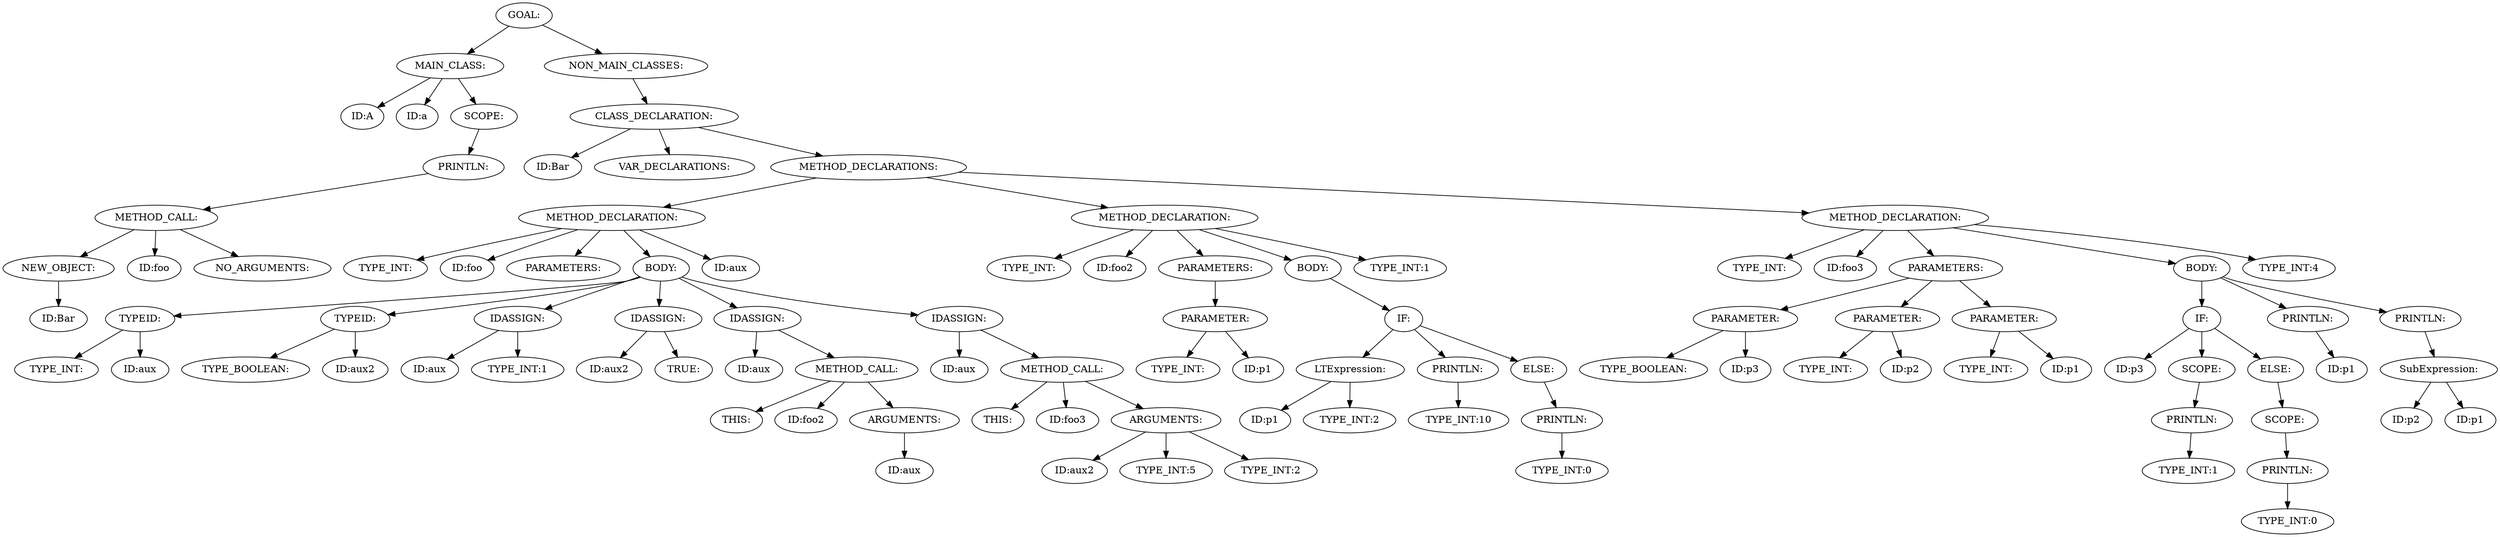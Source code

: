 digraph {
n0 [label="GOAL:"];
n1 [label="MAIN_CLASS:"];
n2 [label="ID:A"];
n1 -> n2
n3 [label="ID:a"];
n1 -> n3
n4 [label="SCOPE:"];
n5 [label="PRINTLN:"];
n6 [label="METHOD_CALL:"];
n7 [label="NEW_OBJECT:"];
n8 [label="ID:Bar"];
n7 -> n8
n6 -> n7
n9 [label="ID:foo"];
n6 -> n9
n10 [label="NO_ARGUMENTS:"];
n6 -> n10
n5 -> n6
n4 -> n5
n1 -> n4
n0 -> n1
n11 [label="NON_MAIN_CLASSES:"];
n12 [label="CLASS_DECLARATION:"];
n13 [label="ID:Bar"];
n12 -> n13
n14 [label="VAR_DECLARATIONS:"];
n12 -> n14
n15 [label="METHOD_DECLARATIONS:"];
n16 [label="METHOD_DECLARATION:"];
n17 [label="TYPE_INT:"];
n16 -> n17
n18 [label="ID:foo"];
n16 -> n18
n19 [label="PARAMETERS:"];
n16 -> n19
n20 [label="BODY:"];
n21 [label="TYPEID:"];
n22 [label="TYPE_INT:"];
n21 -> n22
n23 [label="ID:aux"];
n21 -> n23
n20 -> n21
n24 [label="TYPEID:"];
n25 [label="TYPE_BOOLEAN:"];
n24 -> n25
n26 [label="ID:aux2"];
n24 -> n26
n20 -> n24
n27 [label="IDASSIGN:"];
n28 [label="ID:aux"];
n27 -> n28
n29 [label="TYPE_INT:1"];
n27 -> n29
n20 -> n27
n30 [label="IDASSIGN:"];
n31 [label="ID:aux2"];
n30 -> n31
n32 [label="TRUE:"];
n30 -> n32
n20 -> n30
n33 [label="IDASSIGN:"];
n34 [label="ID:aux"];
n33 -> n34
n35 [label="METHOD_CALL:"];
n36 [label="THIS:"];
n35 -> n36
n37 [label="ID:foo2"];
n35 -> n37
n38 [label="ARGUMENTS:"];
n39 [label="ID:aux"];
n38 -> n39
n35 -> n38
n33 -> n35
n20 -> n33
n40 [label="IDASSIGN:"];
n41 [label="ID:aux"];
n40 -> n41
n42 [label="METHOD_CALL:"];
n43 [label="THIS:"];
n42 -> n43
n44 [label="ID:foo3"];
n42 -> n44
n45 [label="ARGUMENTS:"];
n46 [label="ID:aux2"];
n45 -> n46
n47 [label="TYPE_INT:5"];
n45 -> n47
n48 [label="TYPE_INT:2"];
n45 -> n48
n42 -> n45
n40 -> n42
n20 -> n40
n16 -> n20
n49 [label="ID:aux"];
n16 -> n49
n15 -> n16
n50 [label="METHOD_DECLARATION:"];
n51 [label="TYPE_INT:"];
n50 -> n51
n52 [label="ID:foo2"];
n50 -> n52
n53 [label="PARAMETERS:"];
n54 [label="PARAMETER:"];
n55 [label="TYPE_INT:"];
n54 -> n55
n56 [label="ID:p1"];
n54 -> n56
n53 -> n54
n50 -> n53
n57 [label="BODY:"];
n58 [label="IF:"];
n59 [label="LTExpression:"];
n60 [label="ID:p1"];
n59 -> n60
n61 [label="TYPE_INT:2"];
n59 -> n61
n58 -> n59
n62 [label="PRINTLN:"];
n63 [label="TYPE_INT:10"];
n62 -> n63
n58 -> n62
n64 [label="ELSE:"];
n65 [label="PRINTLN:"];
n66 [label="TYPE_INT:0"];
n65 -> n66
n64 -> n65
n58 -> n64
n57 -> n58
n50 -> n57
n67 [label="TYPE_INT:1"];
n50 -> n67
n15 -> n50
n68 [label="METHOD_DECLARATION:"];
n69 [label="TYPE_INT:"];
n68 -> n69
n70 [label="ID:foo3"];
n68 -> n70
n71 [label="PARAMETERS:"];
n72 [label="PARAMETER:"];
n73 [label="TYPE_BOOLEAN:"];
n72 -> n73
n74 [label="ID:p3"];
n72 -> n74
n71 -> n72
n75 [label="PARAMETER:"];
n76 [label="TYPE_INT:"];
n75 -> n76
n77 [label="ID:p2"];
n75 -> n77
n71 -> n75
n78 [label="PARAMETER:"];
n79 [label="TYPE_INT:"];
n78 -> n79
n80 [label="ID:p1"];
n78 -> n80
n71 -> n78
n68 -> n71
n81 [label="BODY:"];
n82 [label="IF:"];
n83 [label="ID:p3"];
n82 -> n83
n84 [label="SCOPE:"];
n85 [label="PRINTLN:"];
n86 [label="TYPE_INT:1"];
n85 -> n86
n84 -> n85
n82 -> n84
n87 [label="ELSE:"];
n88 [label="SCOPE:"];
n89 [label="PRINTLN:"];
n90 [label="TYPE_INT:0"];
n89 -> n90
n88 -> n89
n87 -> n88
n82 -> n87
n81 -> n82
n91 [label="PRINTLN:"];
n92 [label="ID:p1"];
n91 -> n92
n81 -> n91
n93 [label="PRINTLN:"];
n94 [label="SubExpression:"];
n95 [label="ID:p2"];
n94 -> n95
n96 [label="ID:p1"];
n94 -> n96
n93 -> n94
n81 -> n93
n68 -> n81
n97 [label="TYPE_INT:4"];
n68 -> n97
n15 -> n68
n12 -> n15
n11 -> n12
n0 -> n11
}
